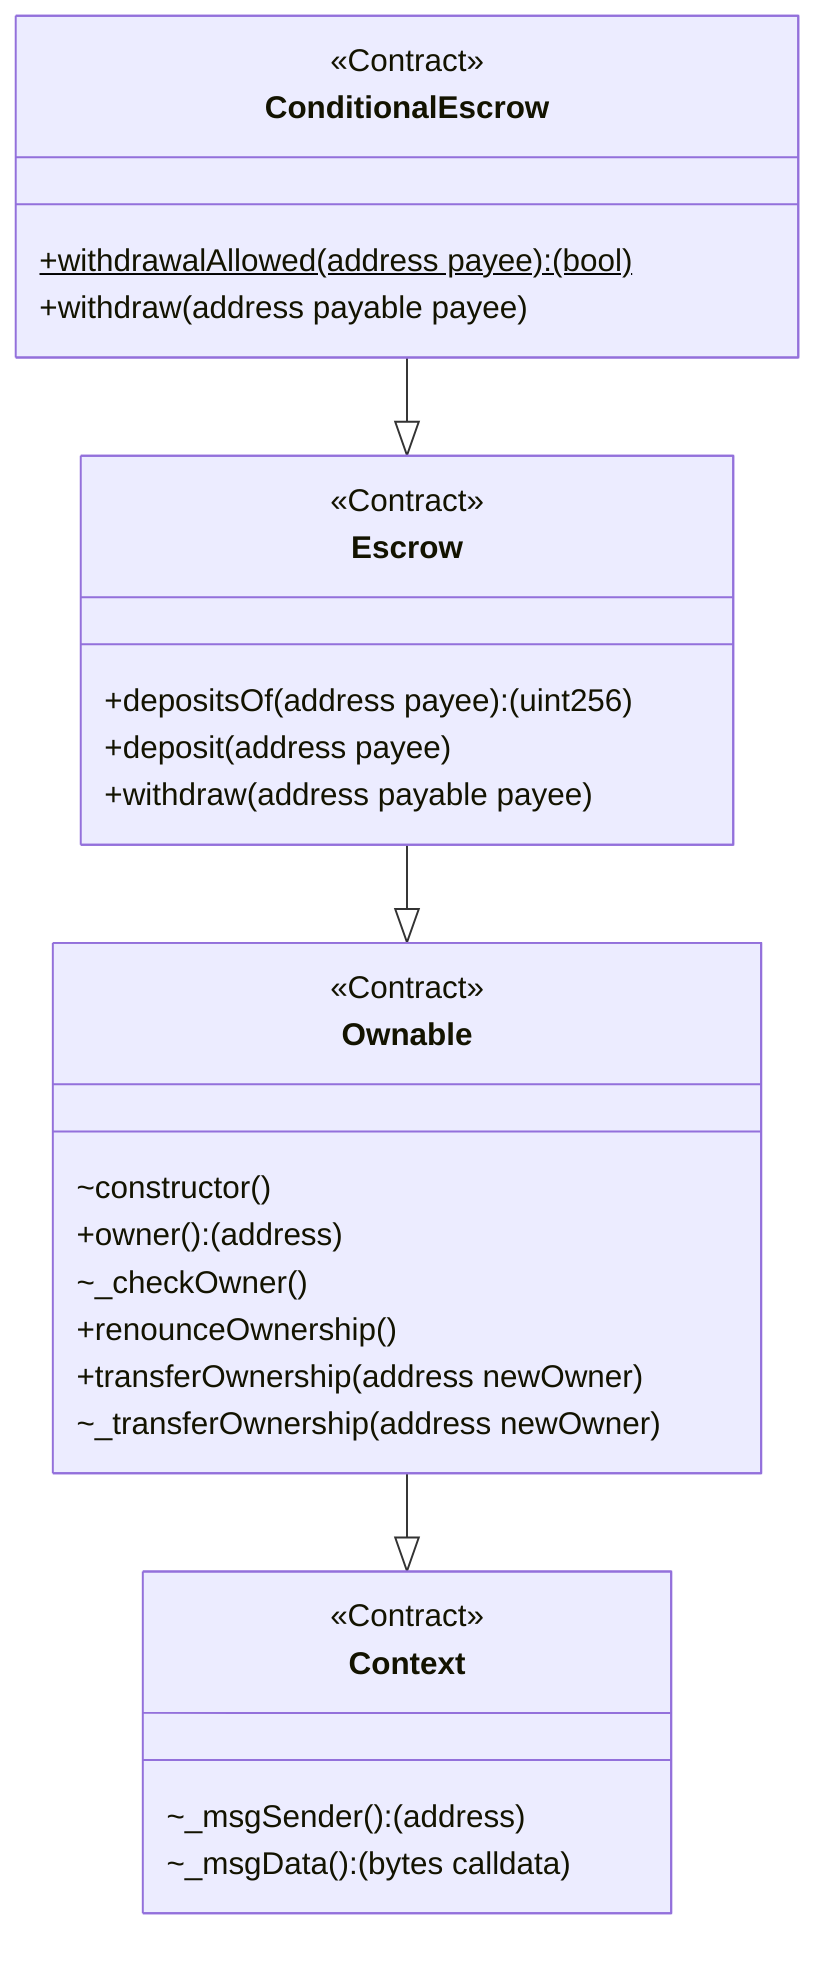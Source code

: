 classDiagram
  %% 337:534:3
  class ConditionalEscrow {
    <<Contract>>
    +withdrawalAllowed(address payee): (bool)$
    +withdraw(address payable payee)
  }
  
  ConditionalEscrow --|> Escrow
  
  %% 825:1428:4
  class Escrow {
    <<Contract>>
    +depositsOf(address payee): (uint256)
    +deposit(address payee)
    +withdraw(address payable payee)
  }
  
  Escrow --|> Ownable
  
  %% 654:1968:0
  class Ownable {
    <<Contract>>
    ~constructor()
    +owner(): (address)
    ~_checkOwner()
    +renounceOwnership()
    +transferOwnership(address newOwner)
    ~_transferOwnership(address newOwner)
  }
  
  Ownable --|> Context
  
  %% 608:235:2
  class Context {
    <<Contract>>
    ~_msgSender(): (address)
    ~_msgData(): (bytes calldata)
  }